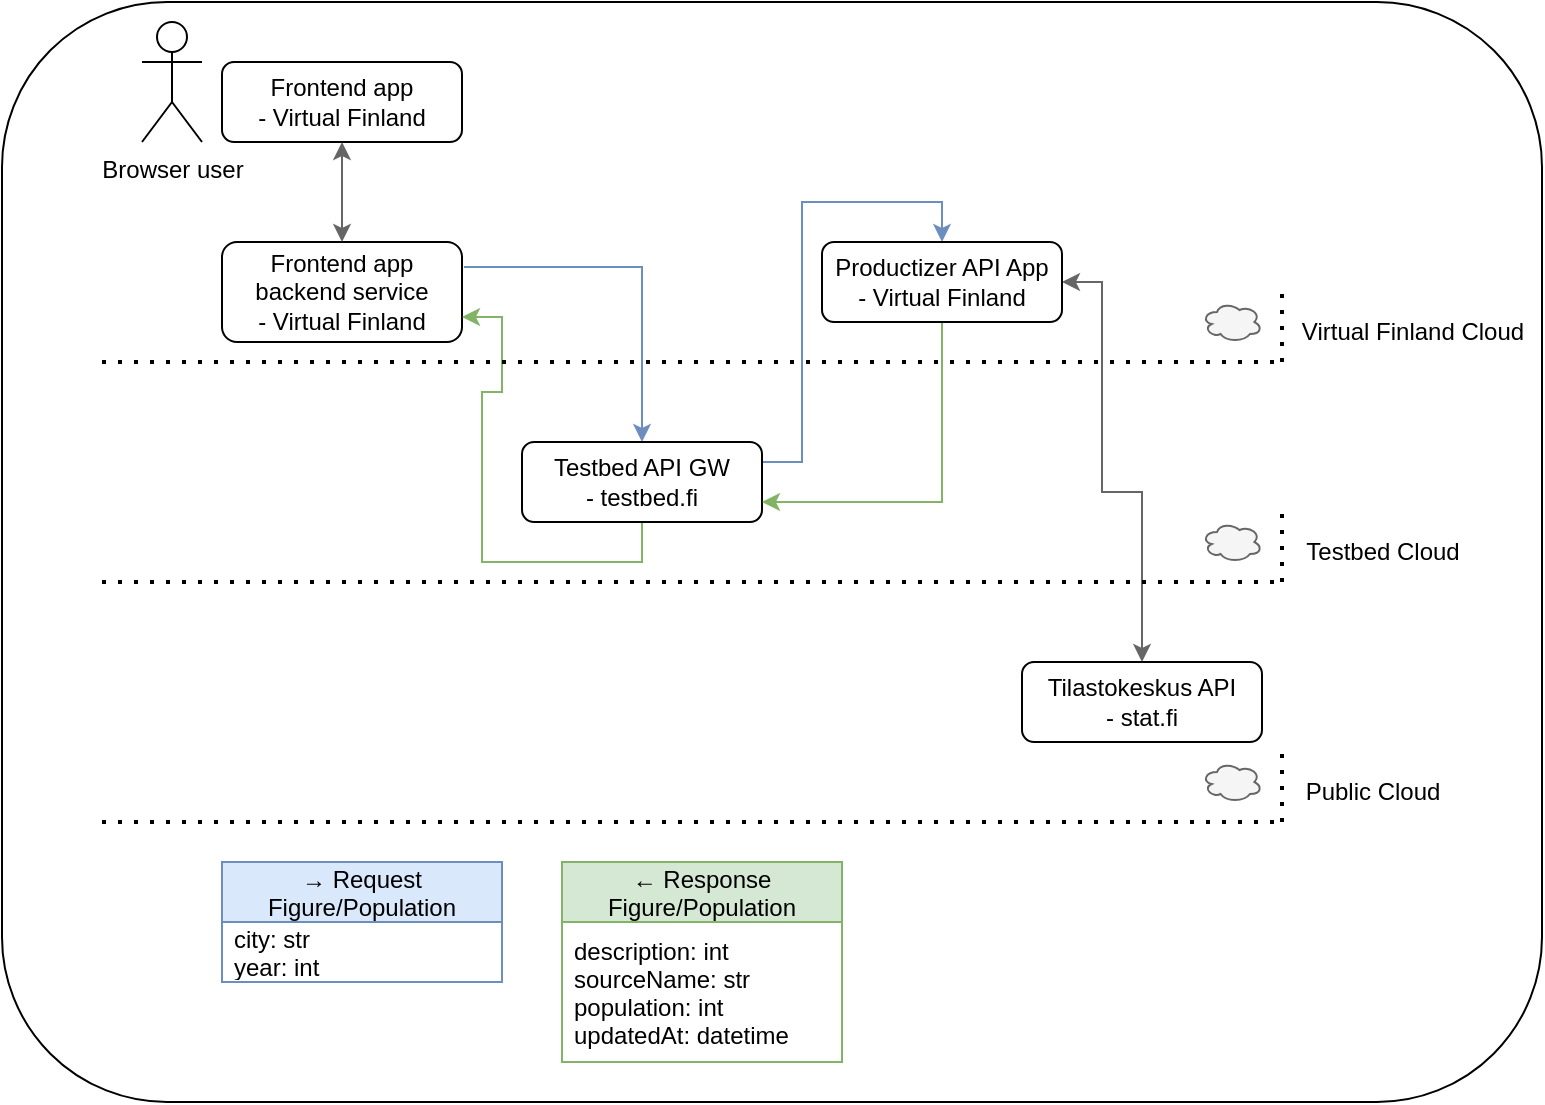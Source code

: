 <mxfile version="20.2.7" type="device"><diagram id="PQ__nWFowvmibfrfLgjd" name="Page-1"><mxGraphModel dx="933" dy="703" grid="1" gridSize="10" guides="1" tooltips="1" connect="1" arrows="1" fold="1" page="1" pageScale="1" pageWidth="850" pageHeight="1100" math="0" shadow="0"><root><mxCell id="0"/><mxCell id="1" parent="0"/><mxCell id="9jNtTbSI3aPpyJio8dJq-46" value="" style="rounded=1;whiteSpace=wrap;html=1;" vertex="1" parent="1"><mxGeometry x="60" y="100" width="770" height="550" as="geometry"/></mxCell><mxCell id="9jNtTbSI3aPpyJio8dJq-6" value="Frontend app&lt;br&gt;- Virtual Finland" style="rounded=1;whiteSpace=wrap;html=1;" vertex="1" parent="1"><mxGeometry x="170" y="130" width="120" height="40" as="geometry"/></mxCell><mxCell id="9jNtTbSI3aPpyJio8dJq-7" value="Browser user" style="shape=umlActor;verticalLabelPosition=bottom;verticalAlign=top;html=1;outlineConnect=0;" vertex="1" parent="1"><mxGeometry x="130" y="110" width="30" height="60" as="geometry"/></mxCell><mxCell id="9jNtTbSI3aPpyJio8dJq-16" style="edgeStyle=orthogonalEdgeStyle;rounded=0;orthogonalLoop=1;jettySize=auto;html=1;exitX=1.008;exitY=0.249;exitDx=0;exitDy=0;entryX=0.5;entryY=0;entryDx=0;entryDy=0;exitPerimeter=0;fillColor=#dae8fc;strokeColor=#6c8ebf;" edge="1" parent="1" source="9jNtTbSI3aPpyJio8dJq-8" target="9jNtTbSI3aPpyJio8dJq-10"><mxGeometry relative="1" as="geometry"/></mxCell><mxCell id="9jNtTbSI3aPpyJio8dJq-8" value="Frontend app&lt;br&gt;backend service&lt;br&gt;- Virtual Finland" style="rounded=1;whiteSpace=wrap;html=1;" vertex="1" parent="1"><mxGeometry x="170" y="220" width="120" height="50" as="geometry"/></mxCell><mxCell id="9jNtTbSI3aPpyJio8dJq-9" value="" style="endArrow=classic;startArrow=classic;html=1;rounded=0;entryX=0.5;entryY=1;entryDx=0;entryDy=0;exitX=0.5;exitY=0;exitDx=0;exitDy=0;fillColor=#f5f5f5;strokeColor=#666666;" edge="1" parent="1" source="9jNtTbSI3aPpyJio8dJq-8" target="9jNtTbSI3aPpyJio8dJq-6"><mxGeometry width="50" height="50" relative="1" as="geometry"><mxPoint x="220" y="300" as="sourcePoint"/><mxPoint x="270" y="250" as="targetPoint"/></mxGeometry></mxCell><mxCell id="9jNtTbSI3aPpyJio8dJq-22" style="edgeStyle=orthogonalEdgeStyle;rounded=0;orthogonalLoop=1;jettySize=auto;html=1;entryX=0.5;entryY=0;entryDx=0;entryDy=0;exitX=1;exitY=0.25;exitDx=0;exitDy=0;fillColor=#dae8fc;strokeColor=#6c8ebf;" edge="1" parent="1" source="9jNtTbSI3aPpyJio8dJq-10" target="9jNtTbSI3aPpyJio8dJq-17"><mxGeometry relative="1" as="geometry"><Array as="points"><mxPoint x="460" y="330"/><mxPoint x="460" y="200"/><mxPoint x="530" y="200"/></Array></mxGeometry></mxCell><mxCell id="9jNtTbSI3aPpyJio8dJq-25" style="edgeStyle=orthogonalEdgeStyle;rounded=0;orthogonalLoop=1;jettySize=auto;html=1;entryX=1;entryY=0.75;entryDx=0;entryDy=0;startArrow=none;startFill=0;exitX=0.5;exitY=1;exitDx=0;exitDy=0;fillColor=#d5e8d4;strokeColor=#82b366;" edge="1" parent="1" source="9jNtTbSI3aPpyJio8dJq-10" target="9jNtTbSI3aPpyJio8dJq-8"><mxGeometry relative="1" as="geometry"/></mxCell><mxCell id="9jNtTbSI3aPpyJio8dJq-10" value="Testbed API GW&lt;br&gt;- testbed.fi" style="rounded=1;whiteSpace=wrap;html=1;" vertex="1" parent="1"><mxGeometry x="320" y="320" width="120" height="40" as="geometry"/></mxCell><mxCell id="9jNtTbSI3aPpyJio8dJq-23" style="edgeStyle=orthogonalEdgeStyle;rounded=0;orthogonalLoop=1;jettySize=auto;html=1;entryX=0.5;entryY=0;entryDx=0;entryDy=0;startArrow=classic;startFill=1;fillColor=#f5f5f5;strokeColor=#666666;" edge="1" parent="1" source="9jNtTbSI3aPpyJio8dJq-17" target="9jNtTbSI3aPpyJio8dJq-20"><mxGeometry relative="1" as="geometry"><Array as="points"><mxPoint x="610" y="240"/><mxPoint x="610" y="345"/><mxPoint x="630" y="345"/></Array></mxGeometry></mxCell><mxCell id="9jNtTbSI3aPpyJio8dJq-24" style="edgeStyle=orthogonalEdgeStyle;rounded=0;orthogonalLoop=1;jettySize=auto;html=1;entryX=1;entryY=0.75;entryDx=0;entryDy=0;startArrow=none;startFill=0;fillColor=#d5e8d4;strokeColor=#82b366;" edge="1" parent="1" source="9jNtTbSI3aPpyJio8dJq-17" target="9jNtTbSI3aPpyJio8dJq-10"><mxGeometry relative="1" as="geometry"><Array as="points"><mxPoint x="530" y="350"/></Array></mxGeometry></mxCell><mxCell id="9jNtTbSI3aPpyJio8dJq-17" value="Productizer API App&lt;br&gt;- Virtual Finland" style="rounded=1;whiteSpace=wrap;html=1;" vertex="1" parent="1"><mxGeometry x="470" y="220" width="120" height="40" as="geometry"/></mxCell><mxCell id="9jNtTbSI3aPpyJio8dJq-20" value="Tilastokeskus API&lt;br&gt;- stat.fi" style="rounded=1;whiteSpace=wrap;html=1;" vertex="1" parent="1"><mxGeometry x="570" y="430" width="120" height="40" as="geometry"/></mxCell><mxCell id="9jNtTbSI3aPpyJio8dJq-26" value="" style="endArrow=none;dashed=1;html=1;dashPattern=1 3;strokeWidth=2;rounded=0;" edge="1" parent="1"><mxGeometry width="50" height="50" relative="1" as="geometry"><mxPoint x="110" y="280" as="sourcePoint"/><mxPoint x="700" y="280" as="targetPoint"/></mxGeometry></mxCell><mxCell id="9jNtTbSI3aPpyJio8dJq-28" value="" style="endArrow=none;dashed=1;html=1;dashPattern=1 3;strokeWidth=2;rounded=0;" edge="1" parent="1"><mxGeometry width="50" height="50" relative="1" as="geometry"><mxPoint x="110.0" y="390.0" as="sourcePoint"/><mxPoint x="700" y="390.0" as="targetPoint"/></mxGeometry></mxCell><mxCell id="9jNtTbSI3aPpyJio8dJq-29" value="" style="endArrow=none;dashed=1;html=1;dashPattern=1 3;strokeWidth=2;rounded=0;" edge="1" parent="1"><mxGeometry width="50" height="50" relative="1" as="geometry"><mxPoint x="700" y="280" as="sourcePoint"/><mxPoint x="700" y="240" as="targetPoint"/></mxGeometry></mxCell><mxCell id="9jNtTbSI3aPpyJio8dJq-30" value="" style="endArrow=none;dashed=1;html=1;dashPattern=1 3;strokeWidth=2;rounded=0;" edge="1" parent="1"><mxGeometry width="50" height="50" relative="1" as="geometry"><mxPoint x="700" y="390.0" as="sourcePoint"/><mxPoint x="700" y="350" as="targetPoint"/></mxGeometry></mxCell><mxCell id="9jNtTbSI3aPpyJio8dJq-31" value="" style="endArrow=none;dashed=1;html=1;dashPattern=1 3;strokeWidth=2;rounded=0;" edge="1" parent="1"><mxGeometry width="50" height="50" relative="1" as="geometry"><mxPoint x="110" y="510" as="sourcePoint"/><mxPoint x="700" y="510" as="targetPoint"/></mxGeometry></mxCell><mxCell id="9jNtTbSI3aPpyJio8dJq-32" value="" style="endArrow=none;dashed=1;html=1;dashPattern=1 3;strokeWidth=2;rounded=0;" edge="1" parent="1"><mxGeometry width="50" height="50" relative="1" as="geometry"><mxPoint x="700" y="510" as="sourcePoint"/><mxPoint x="700" y="470" as="targetPoint"/></mxGeometry></mxCell><mxCell id="9jNtTbSI3aPpyJio8dJq-33" value="Virtual Finland Cloud" style="text;html=1;align=center;verticalAlign=middle;resizable=0;points=[];autosize=1;strokeColor=none;fillColor=none;" vertex="1" parent="1"><mxGeometry x="700" y="250" width="130" height="30" as="geometry"/></mxCell><mxCell id="9jNtTbSI3aPpyJio8dJq-34" value="Testbed Cloud" style="text;html=1;align=center;verticalAlign=middle;resizable=0;points=[];autosize=1;strokeColor=none;fillColor=none;" vertex="1" parent="1"><mxGeometry x="700" y="360" width="100" height="30" as="geometry"/></mxCell><mxCell id="9jNtTbSI3aPpyJio8dJq-35" value="Public Cloud" style="text;html=1;align=center;verticalAlign=middle;resizable=0;points=[];autosize=1;strokeColor=none;fillColor=none;" vertex="1" parent="1"><mxGeometry x="700" y="480" width="90" height="30" as="geometry"/></mxCell><mxCell id="9jNtTbSI3aPpyJio8dJq-36" value="→ Request&#10;Figure/Population" style="swimlane;fontStyle=0;childLayout=stackLayout;horizontal=1;startSize=30;horizontalStack=0;resizeParent=1;resizeParentMax=0;resizeLast=0;collapsible=1;marginBottom=0;fillColor=#dae8fc;strokeColor=#6c8ebf;" vertex="1" parent="1"><mxGeometry x="170" y="530" width="140" height="60" as="geometry"/></mxCell><mxCell id="9jNtTbSI3aPpyJio8dJq-37" value="city: str&#10;year: int" style="text;strokeColor=none;fillColor=none;align=left;verticalAlign=middle;spacingLeft=4;spacingRight=4;overflow=hidden;points=[[0,0.5],[1,0.5]];portConstraint=eastwest;rotatable=0;" vertex="1" parent="9jNtTbSI3aPpyJio8dJq-36"><mxGeometry y="30" width="140" height="30" as="geometry"/></mxCell><mxCell id="9jNtTbSI3aPpyJio8dJq-42" value="← Response&#10;Figure/Population" style="swimlane;fontStyle=0;childLayout=stackLayout;horizontal=1;startSize=30;horizontalStack=0;resizeParent=1;resizeParentMax=0;resizeLast=0;collapsible=1;marginBottom=0;fillColor=#d5e8d4;strokeColor=#82b366;" vertex="1" parent="1"><mxGeometry x="340" y="530" width="140" height="100" as="geometry"/></mxCell><mxCell id="9jNtTbSI3aPpyJio8dJq-43" value="description: int&#10;sourceName: str&#10;population: int&#10;updatedAt: datetime" style="text;strokeColor=none;fillColor=none;align=left;verticalAlign=middle;spacingLeft=4;spacingRight=4;overflow=hidden;points=[[0,0.5],[1,0.5]];portConstraint=eastwest;rotatable=0;" vertex="1" parent="9jNtTbSI3aPpyJio8dJq-42"><mxGeometry y="30" width="140" height="70" as="geometry"/></mxCell><mxCell id="9jNtTbSI3aPpyJio8dJq-47" value="" style="ellipse;shape=cloud;whiteSpace=wrap;html=1;fillColor=#f5f5f5;fontColor=#333333;strokeColor=#666666;" vertex="1" parent="1"><mxGeometry x="660" y="250" width="30" height="20" as="geometry"/></mxCell><mxCell id="9jNtTbSI3aPpyJio8dJq-48" value="" style="ellipse;shape=cloud;whiteSpace=wrap;html=1;fillColor=#f5f5f5;fontColor=#333333;strokeColor=#666666;" vertex="1" parent="1"><mxGeometry x="660" y="360" width="30" height="20" as="geometry"/></mxCell><mxCell id="9jNtTbSI3aPpyJio8dJq-49" value="" style="ellipse;shape=cloud;whiteSpace=wrap;html=1;fillColor=#f5f5f5;fontColor=#333333;strokeColor=#666666;" vertex="1" parent="1"><mxGeometry x="660" y="480" width="30" height="20" as="geometry"/></mxCell></root></mxGraphModel></diagram></mxfile>